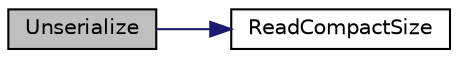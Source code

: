 digraph "Unserialize"
{
  edge [fontname="Helvetica",fontsize="10",labelfontname="Helvetica",labelfontsize="10"];
  node [fontname="Helvetica",fontsize="10",shape=record];
  rankdir="LR";
  Node461 [label="Unserialize",height=0.2,width=0.4,color="black", fillcolor="grey75", style="filled", fontcolor="black"];
  Node461 -> Node462 [color="midnightblue",fontsize="10",style="solid",fontname="Helvetica"];
  Node462 [label="ReadCompactSize",height=0.2,width=0.4,color="black", fillcolor="white", style="filled",URL="$df/d9d/serialize_8h.html#ae3fd928949b7361accfec79c314aa90f"];
}
